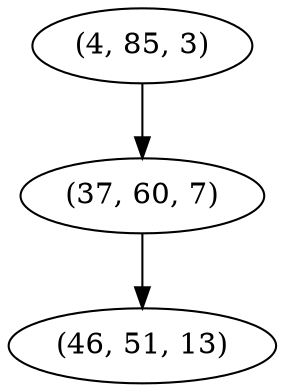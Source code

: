 digraph tree {
    "(4, 85, 3)";
    "(37, 60, 7)";
    "(46, 51, 13)";
    "(4, 85, 3)" -> "(37, 60, 7)";
    "(37, 60, 7)" -> "(46, 51, 13)";
}
